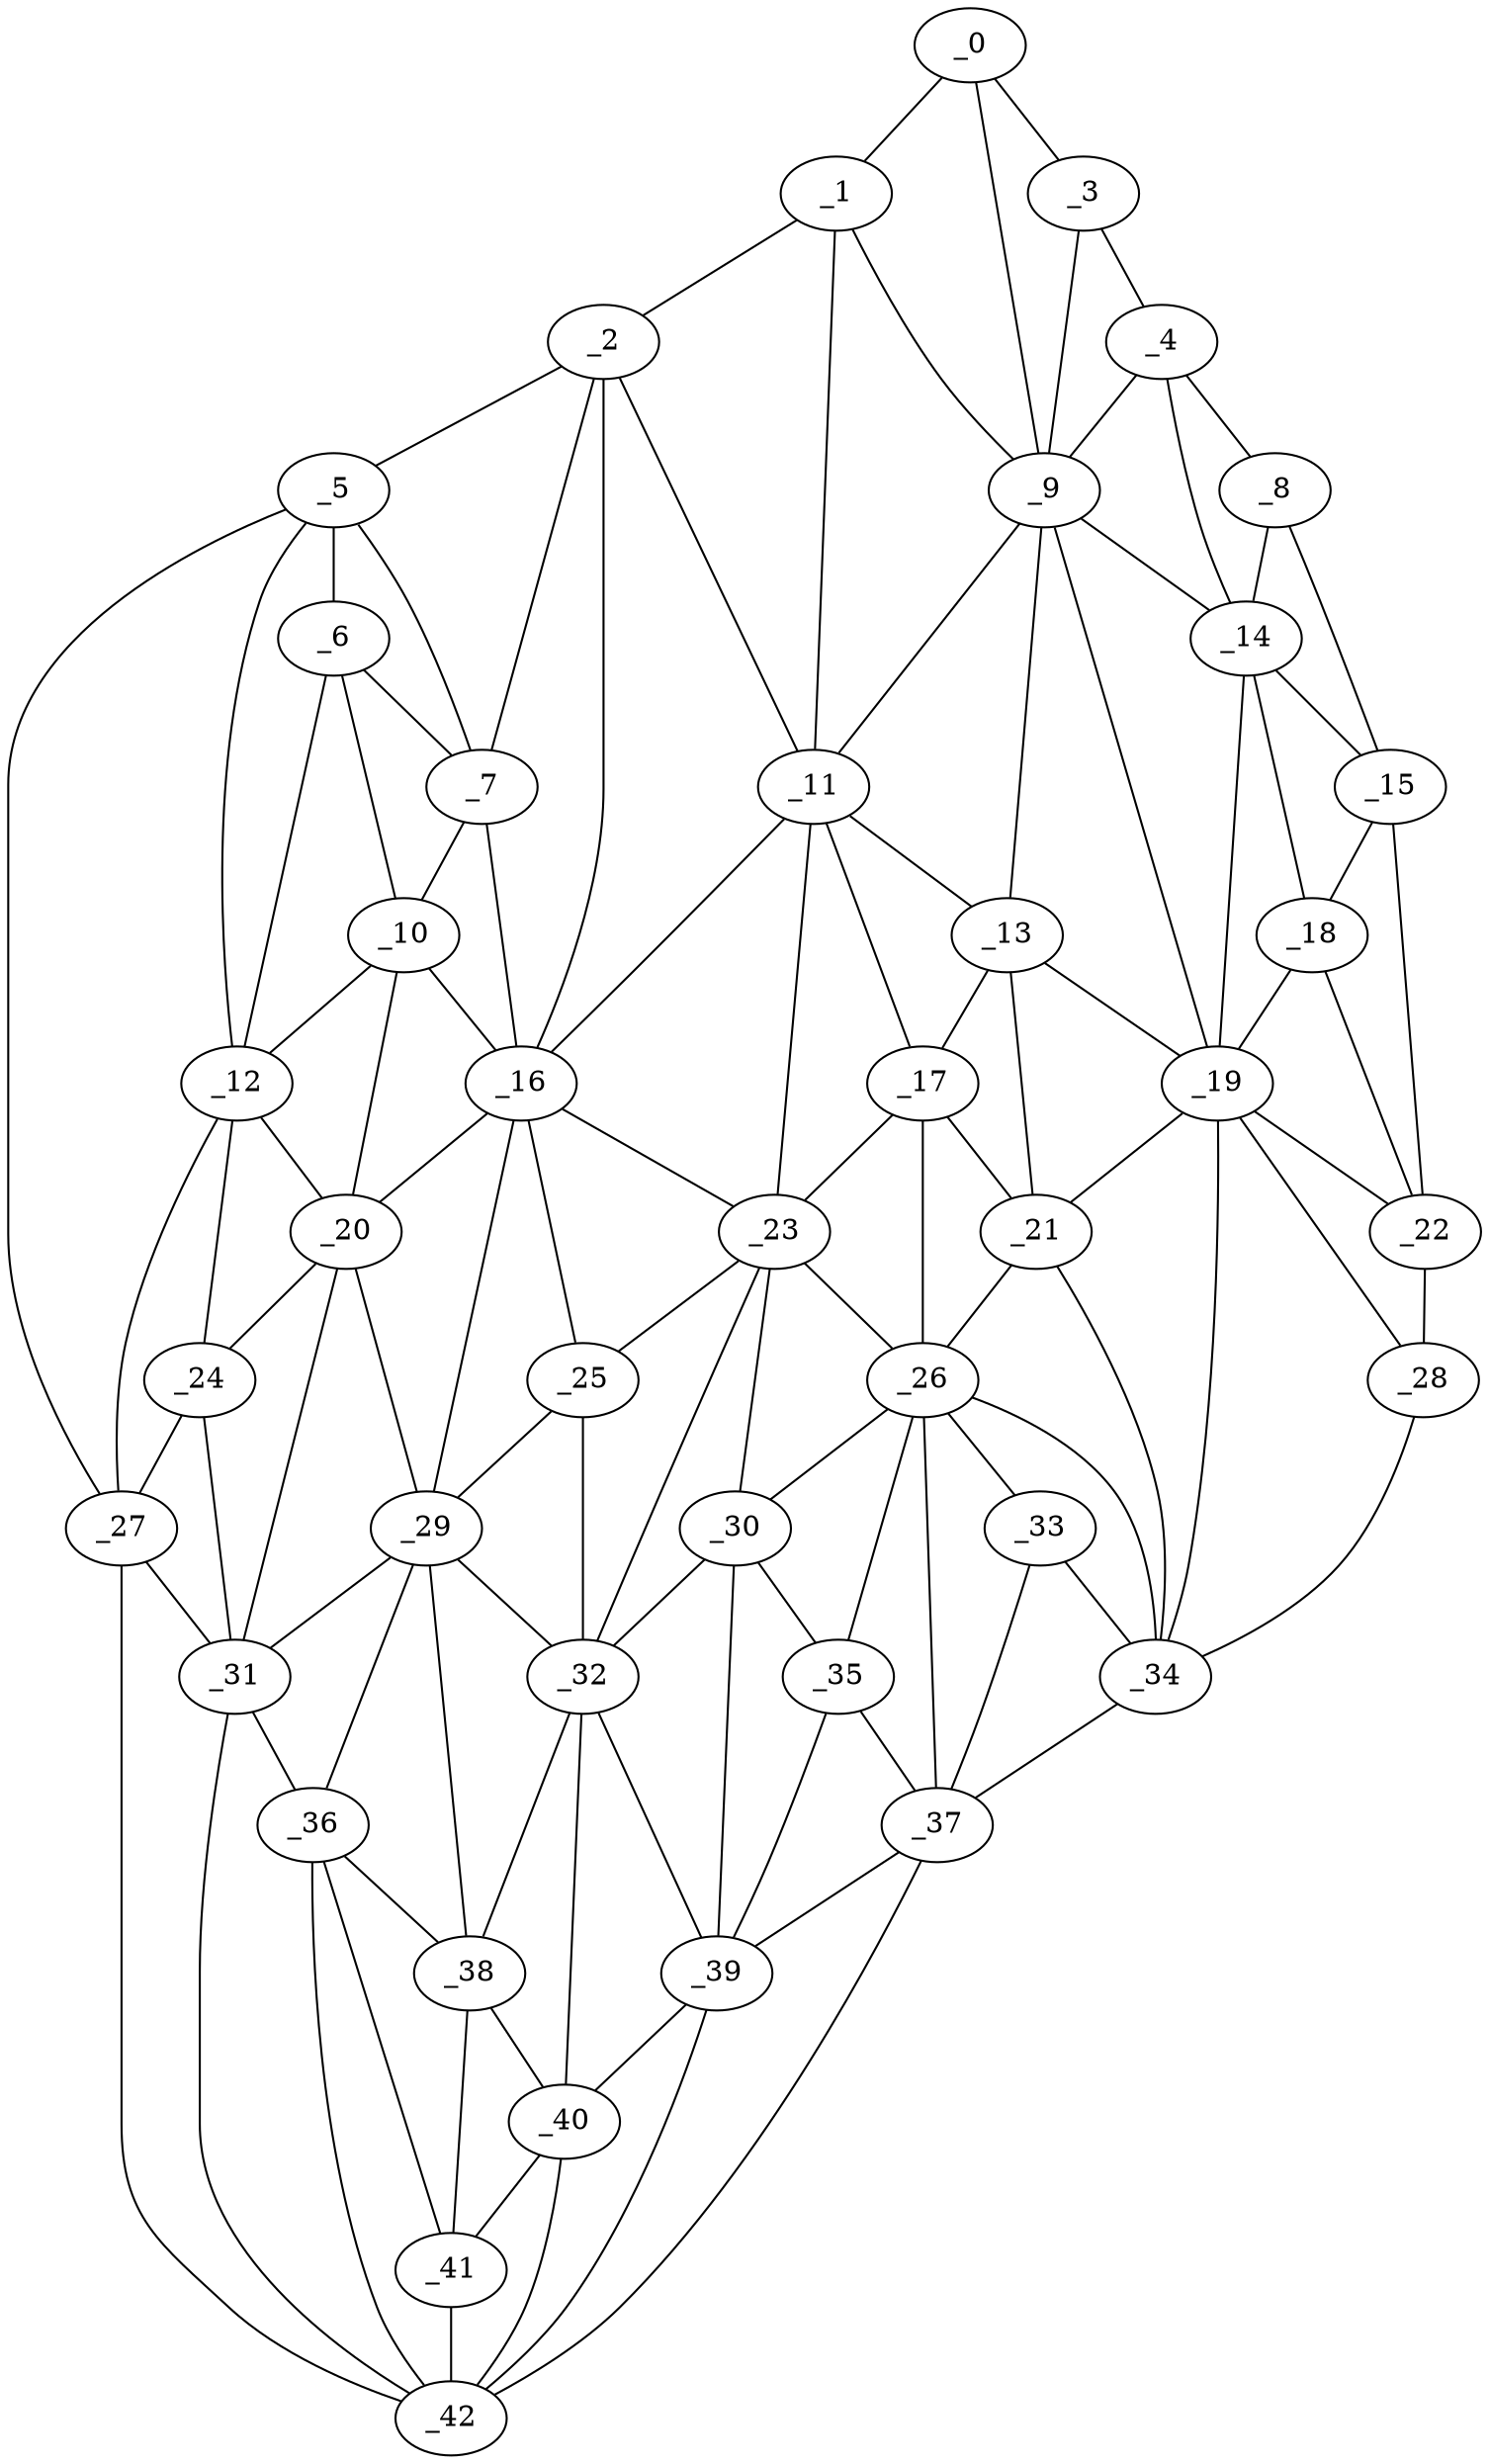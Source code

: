 graph "obj14__325.gxl" {
	_0	 [x=27,
		y=98];
	_1	 [x=29,
		y=71];
	_0 -- _1	 [valence=1];
	_3	 [x=33,
		y=107];
	_0 -- _3	 [valence=1];
	_9	 [x=56,
		y=83];
	_0 -- _9	 [valence=2];
	_2	 [x=32,
		y=60];
	_1 -- _2	 [valence=1];
	_1 -- _9	 [valence=2];
	_11	 [x=59,
		y=66];
	_1 -- _11	 [valence=1];
	_5	 [x=47,
		y=12];
	_2 -- _5	 [valence=1];
	_7	 [x=51,
		y=28];
	_2 -- _7	 [valence=2];
	_2 -- _11	 [valence=1];
	_16	 [x=67,
		y=45];
	_2 -- _16	 [valence=2];
	_4	 [x=46,
		y=120];
	_3 -- _4	 [valence=1];
	_3 -- _9	 [valence=2];
	_8	 [x=52,
		y=125];
	_4 -- _8	 [valence=1];
	_4 -- _9	 [valence=2];
	_14	 [x=63,
		y=120];
	_4 -- _14	 [valence=1];
	_6	 [x=51,
		y=17];
	_5 -- _6	 [valence=2];
	_5 -- _7	 [valence=1];
	_12	 [x=62,
		y=14];
	_5 -- _12	 [valence=2];
	_27	 [x=85,
		y=5];
	_5 -- _27	 [valence=1];
	_6 -- _7	 [valence=1];
	_10	 [x=58,
		y=23];
	_6 -- _10	 [valence=2];
	_6 -- _12	 [valence=1];
	_7 -- _10	 [valence=2];
	_7 -- _16	 [valence=1];
	_8 -- _14	 [valence=1];
	_15	 [x=66,
		y=124];
	_8 -- _15	 [valence=1];
	_9 -- _11	 [valence=1];
	_13	 [x=62,
		y=83];
	_9 -- _13	 [valence=1];
	_9 -- _14	 [valence=2];
	_19	 [x=73,
		y=111];
	_9 -- _19	 [valence=2];
	_10 -- _12	 [valence=2];
	_10 -- _16	 [valence=2];
	_20	 [x=74,
		y=25];
	_10 -- _20	 [valence=1];
	_11 -- _13	 [valence=2];
	_11 -- _16	 [valence=2];
	_17	 [x=67,
		y=80];
	_11 -- _17	 [valence=1];
	_23	 [x=79,
		y=72];
	_11 -- _23	 [valence=1];
	_12 -- _20	 [valence=1];
	_24	 [x=82,
		y=17];
	_12 -- _24	 [valence=2];
	_12 -- _27	 [valence=2];
	_13 -- _17	 [valence=2];
	_13 -- _19	 [valence=2];
	_21	 [x=75,
		y=92];
	_13 -- _21	 [valence=2];
	_14 -- _15	 [valence=2];
	_18	 [x=69,
		y=119];
	_14 -- _18	 [valence=2];
	_14 -- _19	 [valence=2];
	_15 -- _18	 [valence=1];
	_22	 [x=75,
		y=122];
	_15 -- _22	 [valence=1];
	_16 -- _20	 [valence=2];
	_16 -- _23	 [valence=2];
	_25	 [x=82,
		y=47];
	_16 -- _25	 [valence=2];
	_29	 [x=87,
		y=40];
	_16 -- _29	 [valence=1];
	_17 -- _21	 [valence=2];
	_17 -- _23	 [valence=2];
	_26	 [x=83,
		y=90];
	_17 -- _26	 [valence=2];
	_18 -- _19	 [valence=2];
	_18 -- _22	 [valence=1];
	_19 -- _21	 [valence=1];
	_19 -- _22	 [valence=1];
	_28	 [x=85,
		y=117];
	_19 -- _28	 [valence=2];
	_34	 [x=93,
		y=106];
	_19 -- _34	 [valence=2];
	_20 -- _24	 [valence=1];
	_20 -- _29	 [valence=1];
	_31	 [x=88,
		y=18];
	_20 -- _31	 [valence=2];
	_21 -- _26	 [valence=1];
	_21 -- _34	 [valence=1];
	_22 -- _28	 [valence=1];
	_23 -- _25	 [valence=2];
	_23 -- _26	 [valence=1];
	_30	 [x=87,
		y=71];
	_23 -- _30	 [valence=1];
	_32	 [x=91,
		y=52];
	_23 -- _32	 [valence=2];
	_24 -- _27	 [valence=1];
	_24 -- _31	 [valence=2];
	_25 -- _29	 [valence=2];
	_25 -- _32	 [valence=2];
	_26 -- _30	 [valence=2];
	_33	 [x=93,
		y=97];
	_26 -- _33	 [valence=1];
	_26 -- _34	 [valence=2];
	_35	 [x=97,
		y=74];
	_26 -- _35	 [valence=1];
	_37	 [x=98,
		y=90];
	_26 -- _37	 [valence=2];
	_27 -- _31	 [valence=2];
	_42	 [x=106,
		y=26];
	_27 -- _42	 [valence=1];
	_28 -- _34	 [valence=1];
	_29 -- _31	 [valence=2];
	_29 -- _32	 [valence=2];
	_36	 [x=98,
		y=28];
	_29 -- _36	 [valence=2];
	_38	 [x=100,
		y=39];
	_29 -- _38	 [valence=1];
	_30 -- _32	 [valence=1];
	_30 -- _35	 [valence=2];
	_39	 [x=101,
		y=56];
	_30 -- _39	 [valence=1];
	_31 -- _36	 [valence=1];
	_31 -- _42	 [valence=1];
	_32 -- _38	 [valence=1];
	_32 -- _39	 [valence=2];
	_40	 [x=102,
		y=47];
	_32 -- _40	 [valence=1];
	_33 -- _34	 [valence=2];
	_33 -- _37	 [valence=2];
	_34 -- _37	 [valence=1];
	_35 -- _37	 [valence=1];
	_35 -- _39	 [valence=2];
	_36 -- _38	 [valence=1];
	_41	 [x=104,
		y=30];
	_36 -- _41	 [valence=2];
	_36 -- _42	 [valence=1];
	_37 -- _39	 [valence=2];
	_37 -- _42	 [valence=1];
	_38 -- _40	 [valence=2];
	_38 -- _41	 [valence=2];
	_39 -- _40	 [valence=1];
	_39 -- _42	 [valence=2];
	_40 -- _41	 [valence=1];
	_40 -- _42	 [valence=2];
	_41 -- _42	 [valence=1];
}

